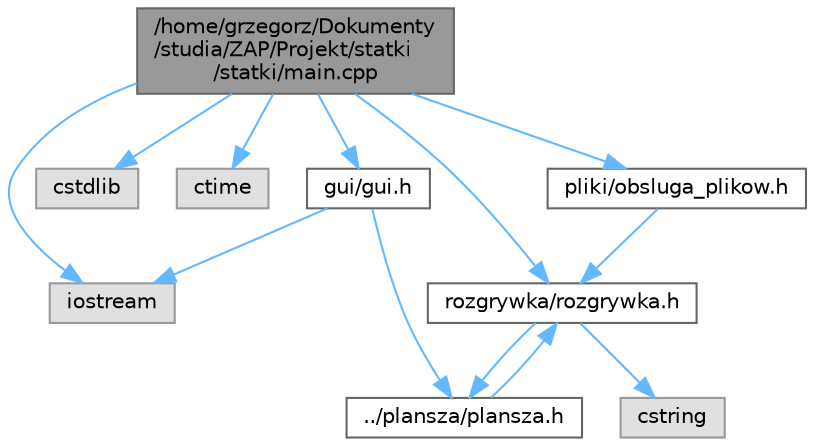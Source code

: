 digraph "/home/grzegorz/Dokumenty/studia/ZAP/Projekt/statki/statki/main.cpp"
{
 // LATEX_PDF_SIZE
  bgcolor="transparent";
  edge [fontname=Helvetica,fontsize=10,labelfontname=Helvetica,labelfontsize=10];
  node [fontname=Helvetica,fontsize=10,shape=box,height=0.2,width=0.4];
  Node1 [id="Node000001",label="/home/grzegorz/Dokumenty\l/studia/ZAP/Projekt/statki\l/statki/main.cpp",height=0.2,width=0.4,color="gray40", fillcolor="grey60", style="filled", fontcolor="black",tooltip=" "];
  Node1 -> Node2 [id="edge13_Node000001_Node000002",color="steelblue1",style="solid",tooltip=" "];
  Node2 [id="Node000002",label="iostream",height=0.2,width=0.4,color="grey60", fillcolor="#E0E0E0", style="filled",tooltip=" "];
  Node1 -> Node3 [id="edge14_Node000001_Node000003",color="steelblue1",style="solid",tooltip=" "];
  Node3 [id="Node000003",label="cstdlib",height=0.2,width=0.4,color="grey60", fillcolor="#E0E0E0", style="filled",tooltip=" "];
  Node1 -> Node4 [id="edge15_Node000001_Node000004",color="steelblue1",style="solid",tooltip=" "];
  Node4 [id="Node000004",label="ctime",height=0.2,width=0.4,color="grey60", fillcolor="#E0E0E0", style="filled",tooltip=" "];
  Node1 -> Node5 [id="edge16_Node000001_Node000005",color="steelblue1",style="solid",tooltip=" "];
  Node5 [id="Node000005",label="rozgrywka/rozgrywka.h",height=0.2,width=0.4,color="grey40", fillcolor="white", style="filled",URL="$rozgrywka_8h.html",tooltip=" "];
  Node5 -> Node6 [id="edge17_Node000005_Node000006",color="steelblue1",style="solid",tooltip=" "];
  Node6 [id="Node000006",label="cstring",height=0.2,width=0.4,color="grey60", fillcolor="#E0E0E0", style="filled",tooltip=" "];
  Node5 -> Node7 [id="edge18_Node000005_Node000007",color="steelblue1",style="solid",tooltip=" "];
  Node7 [id="Node000007",label="../plansza/plansza.h",height=0.2,width=0.4,color="grey40", fillcolor="white", style="filled",URL="$plansza_8h.html",tooltip=" "];
  Node7 -> Node5 [id="edge19_Node000007_Node000005",color="steelblue1",style="solid",tooltip=" "];
  Node1 -> Node8 [id="edge20_Node000001_Node000008",color="steelblue1",style="solid",tooltip=" "];
  Node8 [id="Node000008",label="gui/gui.h",height=0.2,width=0.4,color="grey40", fillcolor="white", style="filled",URL="$gui_8h.html",tooltip=" "];
  Node8 -> Node2 [id="edge21_Node000008_Node000002",color="steelblue1",style="solid",tooltip=" "];
  Node8 -> Node7 [id="edge22_Node000008_Node000007",color="steelblue1",style="solid",tooltip=" "];
  Node1 -> Node9 [id="edge23_Node000001_Node000009",color="steelblue1",style="solid",tooltip=" "];
  Node9 [id="Node000009",label="pliki/obsluga_plikow.h",height=0.2,width=0.4,color="grey40", fillcolor="white", style="filled",URL="$obsluga__plikow_8h.html",tooltip=" "];
  Node9 -> Node5 [id="edge24_Node000009_Node000005",color="steelblue1",style="solid",tooltip=" "];
}
